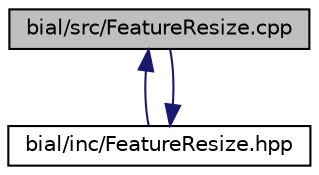 digraph "bial/src/FeatureResize.cpp"
{
  edge [fontname="Helvetica",fontsize="10",labelfontname="Helvetica",labelfontsize="10"];
  node [fontname="Helvetica",fontsize="10",shape=record];
  Node1 [label="bial/src/FeatureResize.cpp",height=0.2,width=0.4,color="black", fillcolor="grey75", style="filled", fontcolor="black"];
  Node1 -> Node2 [dir="back",color="midnightblue",fontsize="10",style="solid",fontname="Helvetica"];
  Node2 [label="bial/inc/FeatureResize.hpp",height=0.2,width=0.4,color="black", fillcolor="white", style="filled",URL="$_feature_resize_8hpp.html"];
  Node2 -> Node1 [dir="back",color="midnightblue",fontsize="10",style="solid",fontname="Helvetica"];
}
